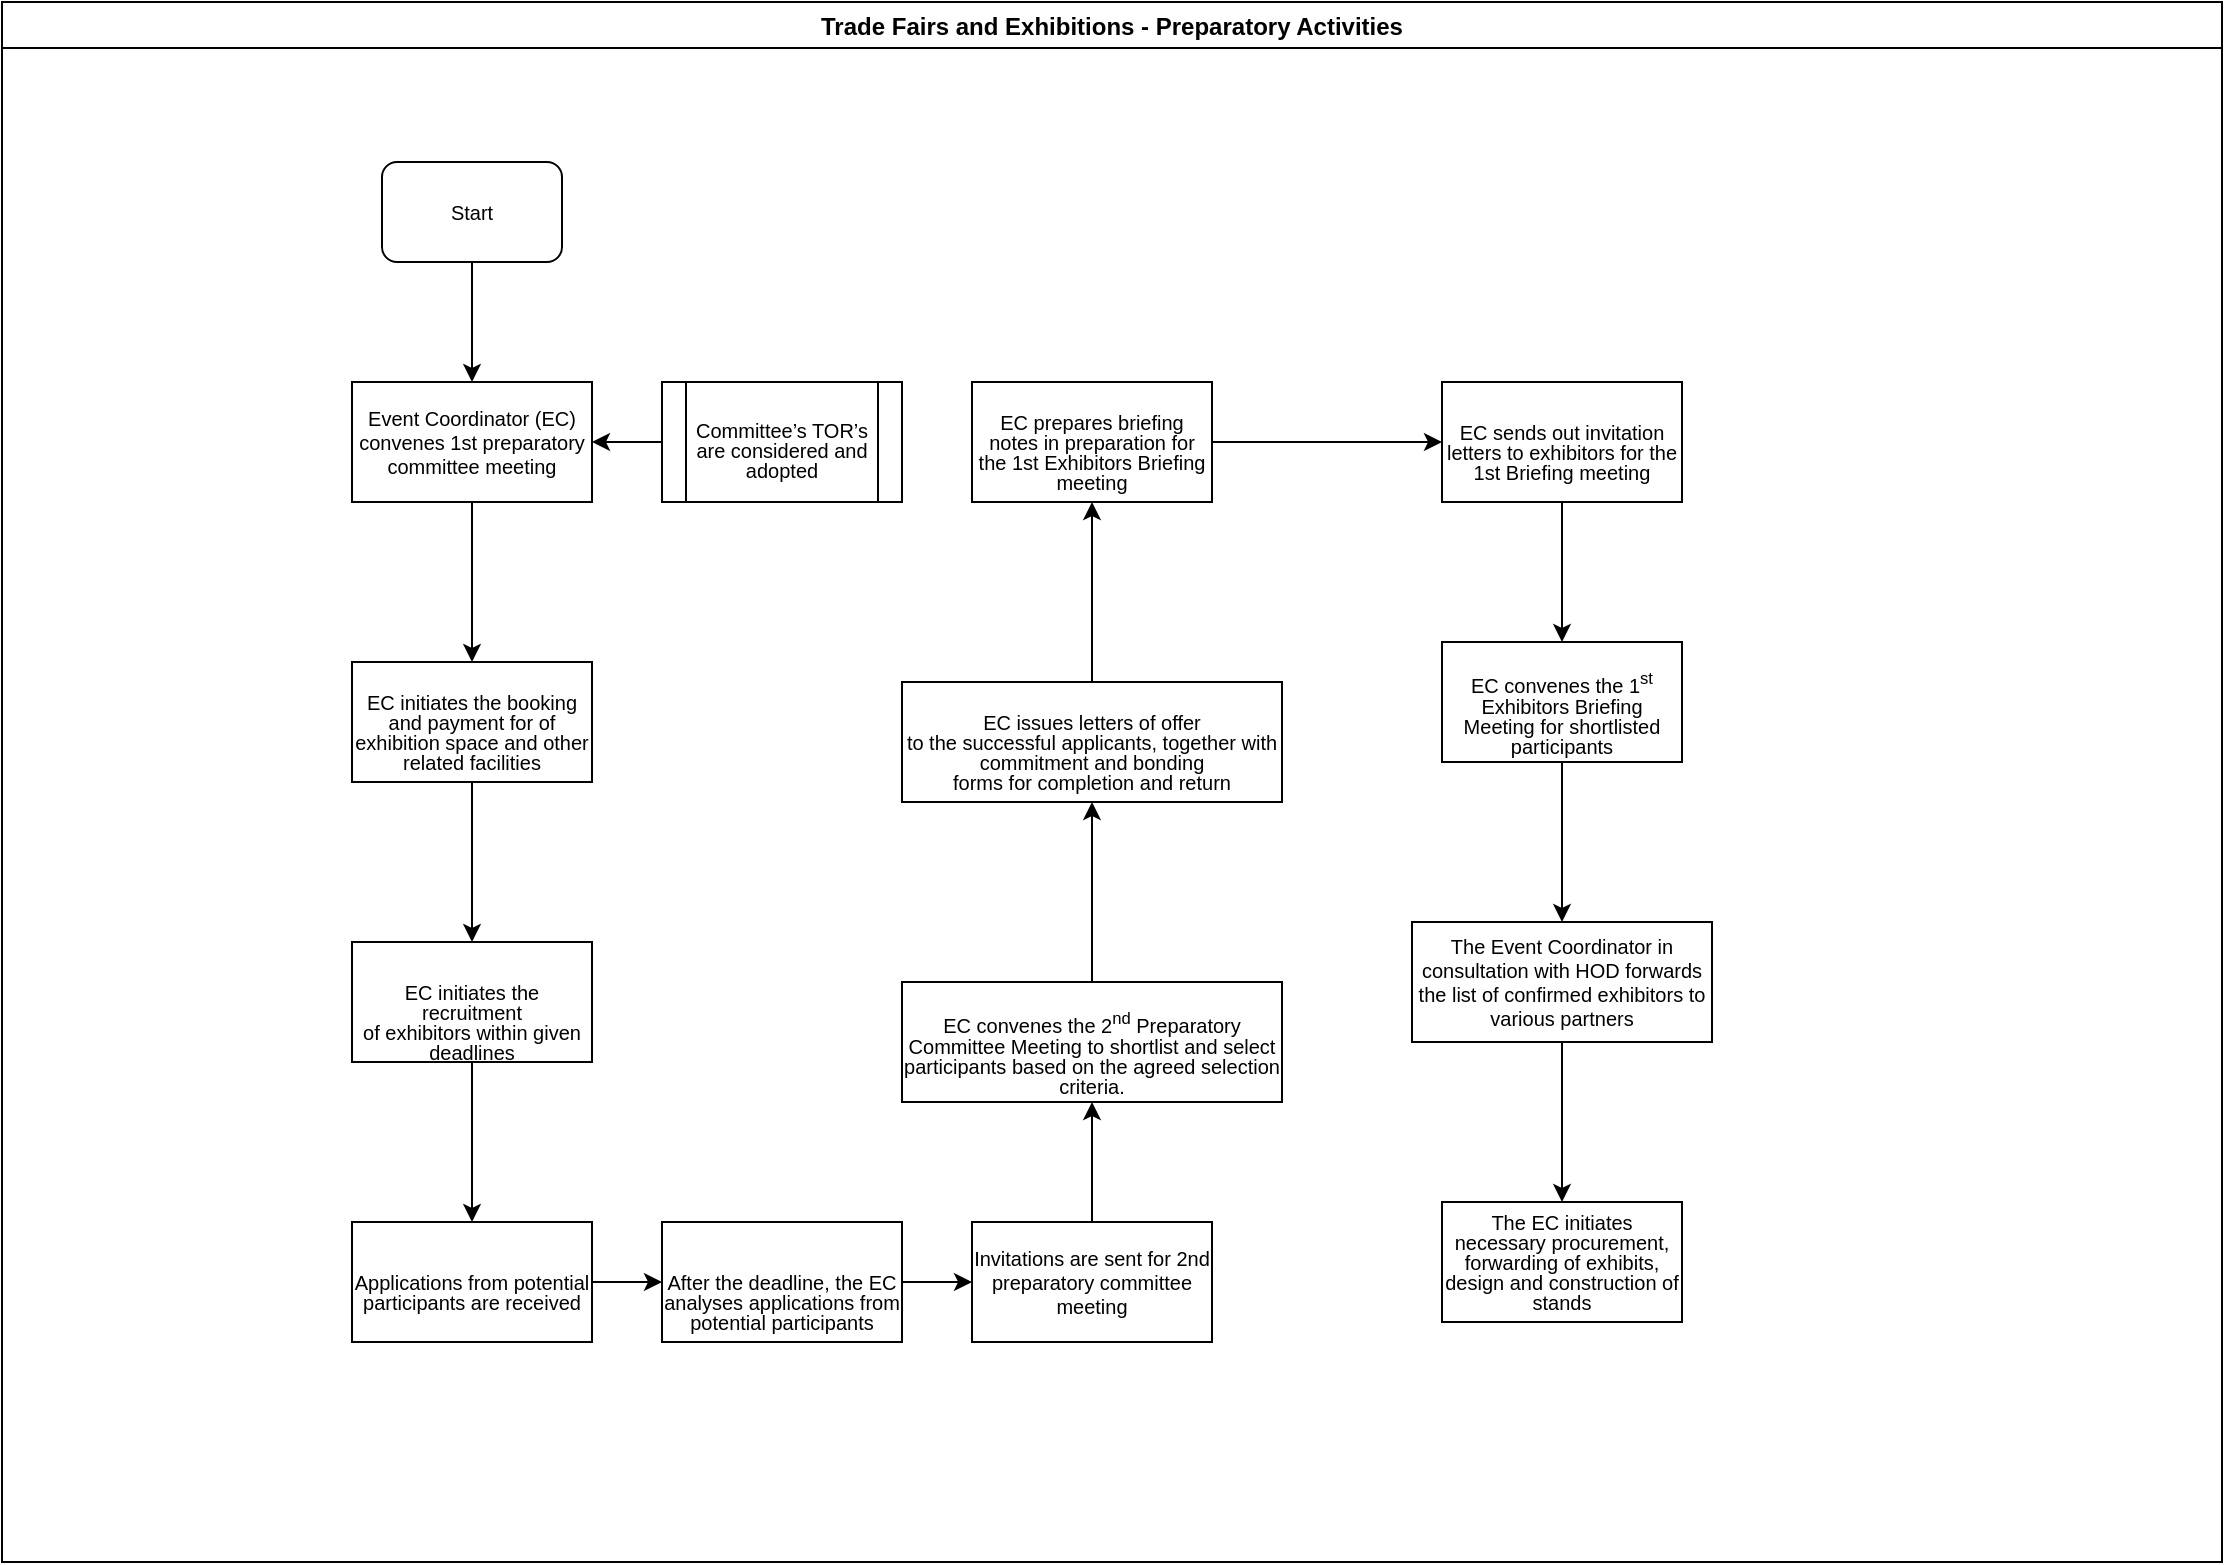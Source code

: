<mxfile version="13.7.1" type="github">
  <diagram id="VyclkDzrTjf0wuCmbSBq" name="Page-1">
    <mxGraphModel dx="910" dy="487" grid="1" gridSize="10" guides="1" tooltips="1" connect="1" arrows="1" fold="1" page="1" pageScale="1" pageWidth="1169" pageHeight="827" math="0" shadow="0">
      <root>
        <mxCell id="0" />
        <mxCell id="1" parent="0" />
        <mxCell id="BOvM9oNE_HO5xxUdQuAv-1" value="Trade Fairs and Exhibitions - Preparatory Activities" style="swimlane;" vertex="1" parent="1">
          <mxGeometry x="10" y="20" width="1110" height="780" as="geometry" />
        </mxCell>
        <mxCell id="BOvM9oNE_HO5xxUdQuAv-2" value="Start" style="rounded=1;whiteSpace=wrap;html=1;fontSize=10;" vertex="1" parent="BOvM9oNE_HO5xxUdQuAv-1">
          <mxGeometry x="190" y="80" width="90" height="50" as="geometry" />
        </mxCell>
        <mxCell id="BOvM9oNE_HO5xxUdQuAv-5" value="Event Coordinator (EC) convenes 1st preparatory committee meeting" style="rounded=0;whiteSpace=wrap;html=1;fontSize=10;" vertex="1" parent="BOvM9oNE_HO5xxUdQuAv-1">
          <mxGeometry x="175" y="190" width="120" height="60" as="geometry" />
        </mxCell>
        <mxCell id="BOvM9oNE_HO5xxUdQuAv-4" value="" style="edgeStyle=orthogonalEdgeStyle;rounded=0;orthogonalLoop=1;jettySize=auto;html=1;entryX=0.5;entryY=0;entryDx=0;entryDy=0;" edge="1" parent="BOvM9oNE_HO5xxUdQuAv-1" source="BOvM9oNE_HO5xxUdQuAv-2" target="BOvM9oNE_HO5xxUdQuAv-5">
          <mxGeometry relative="1" as="geometry">
            <mxPoint x="235" y="195" as="targetPoint" />
          </mxGeometry>
        </mxCell>
        <mxCell id="BOvM9oNE_HO5xxUdQuAv-8" value="" style="edgeStyle=orthogonalEdgeStyle;rounded=0;orthogonalLoop=1;jettySize=auto;html=1;fontSize=10;entryX=1;entryY=0.5;entryDx=0;entryDy=0;exitX=0;exitY=0.5;exitDx=0;exitDy=0;" edge="1" parent="BOvM9oNE_HO5xxUdQuAv-1" source="BOvM9oNE_HO5xxUdQuAv-9" target="BOvM9oNE_HO5xxUdQuAv-5">
          <mxGeometry relative="1" as="geometry">
            <mxPoint x="380" y="220" as="sourcePoint" />
            <mxPoint x="290" y="220" as="targetPoint" />
          </mxGeometry>
        </mxCell>
        <mxCell id="BOvM9oNE_HO5xxUdQuAv-9" value="&lt;p style=&quot;margin-bottom: 0in ; line-height: 100%&quot;&gt;&lt;br/&gt;&lt;font face=&quot;Arial, serif&quot;&gt;Committee’s TOR’s are considered and&lt;br/&gt;adopted&lt;/font&gt;&lt;/p&gt;&lt;br/&gt;" style="shape=process;whiteSpace=wrap;html=1;backgroundOutline=1;fontSize=10;" vertex="1" parent="BOvM9oNE_HO5xxUdQuAv-1">
          <mxGeometry x="330" y="190" width="120" height="60" as="geometry" />
        </mxCell>
        <mxCell id="BOvM9oNE_HO5xxUdQuAv-16" value="&lt;p style=&quot;margin-bottom: 0in ; line-height: 100%&quot;&gt;&lt;br&gt;&lt;font face=&quot;Arial, serif&quot;&gt;After the deadline, the EC&lt;br&gt;analyses applications from potential participants&lt;/font&gt;&lt;/p&gt;" style="whiteSpace=wrap;html=1;rounded=0;fontSize=10;" vertex="1" parent="BOvM9oNE_HO5xxUdQuAv-1">
          <mxGeometry x="330" y="610" width="120" height="60" as="geometry" />
        </mxCell>
        <mxCell id="BOvM9oNE_HO5xxUdQuAv-18" value="Invitations are sent for 2nd preparatory committee meeting" style="whiteSpace=wrap;html=1;rounded=0;fontSize=10;" vertex="1" parent="BOvM9oNE_HO5xxUdQuAv-1">
          <mxGeometry x="485" y="610" width="120" height="60" as="geometry" />
        </mxCell>
        <mxCell id="BOvM9oNE_HO5xxUdQuAv-19" value="" style="edgeStyle=orthogonalEdgeStyle;rounded=0;orthogonalLoop=1;jettySize=auto;html=1;fontSize=10;" edge="1" parent="BOvM9oNE_HO5xxUdQuAv-1" source="BOvM9oNE_HO5xxUdQuAv-16" target="BOvM9oNE_HO5xxUdQuAv-18">
          <mxGeometry relative="1" as="geometry" />
        </mxCell>
        <mxCell id="BOvM9oNE_HO5xxUdQuAv-20" value="&lt;p style=&quot;margin-bottom: 0in ; line-height: 100%&quot;&gt;&lt;font face=&quot;Arial, serif&quot;&gt;EC convenes the &lt;/font&gt;&lt;font face=&quot;Arial, serif&quot;&gt;2&lt;/font&gt;&lt;sup&gt;&lt;font face=&quot;Arial, serif&quot;&gt;nd&lt;/font&gt;&lt;/sup&gt;&lt;font face=&quot;Arial, serif&quot;&gt; Preparatory Committee Meeting&lt;/font&gt;&lt;font face=&quot;Arial, serif&quot;&gt; to shortlist and select participants based on the agreed selection criteria.&lt;/font&gt;&lt;/p&gt;" style="whiteSpace=wrap;html=1;rounded=0;fontSize=10;" vertex="1" parent="BOvM9oNE_HO5xxUdQuAv-1">
          <mxGeometry x="450" y="490" width="190" height="60" as="geometry" />
        </mxCell>
        <mxCell id="BOvM9oNE_HO5xxUdQuAv-21" value="" style="edgeStyle=orthogonalEdgeStyle;rounded=0;orthogonalLoop=1;jettySize=auto;html=1;fontSize=10;" edge="1" parent="BOvM9oNE_HO5xxUdQuAv-1" source="BOvM9oNE_HO5xxUdQuAv-18" target="BOvM9oNE_HO5xxUdQuAv-20">
          <mxGeometry relative="1" as="geometry" />
        </mxCell>
        <mxCell id="BOvM9oNE_HO5xxUdQuAv-24" value="&lt;p style=&quot;margin-bottom: 0in ; line-height: 100%&quot;&gt;&lt;font face=&quot;Arial, serif&quot;&gt;EC prepares briefing notes in preparation for the 1st Exhibitors Briefing meeting&lt;/font&gt;&lt;/p&gt;" style="whiteSpace=wrap;html=1;rounded=0;fontSize=10;" vertex="1" parent="BOvM9oNE_HO5xxUdQuAv-1">
          <mxGeometry x="485" y="190" width="120" height="60" as="geometry" />
        </mxCell>
        <mxCell id="BOvM9oNE_HO5xxUdQuAv-22" value="&lt;p style=&quot;margin-bottom: 0in ; line-height: 100%&quot;&gt;&lt;font face=&quot;Arial, serif&quot;&gt;EC issues letters of offer&lt;br&gt;to the successful applicants, together with commitment and bonding&lt;br&gt;forms for completion and return&lt;/font&gt;&lt;/p&gt;" style="whiteSpace=wrap;html=1;rounded=0;fontSize=10;" vertex="1" parent="BOvM9oNE_HO5xxUdQuAv-1">
          <mxGeometry x="450" y="340" width="190" height="60" as="geometry" />
        </mxCell>
        <mxCell id="BOvM9oNE_HO5xxUdQuAv-23" value="" style="edgeStyle=orthogonalEdgeStyle;rounded=0;orthogonalLoop=1;jettySize=auto;html=1;fontSize=10;" edge="1" parent="BOvM9oNE_HO5xxUdQuAv-1" source="BOvM9oNE_HO5xxUdQuAv-20" target="BOvM9oNE_HO5xxUdQuAv-22">
          <mxGeometry relative="1" as="geometry" />
        </mxCell>
        <mxCell id="BOvM9oNE_HO5xxUdQuAv-25" value="" style="edgeStyle=orthogonalEdgeStyle;rounded=0;orthogonalLoop=1;jettySize=auto;html=1;fontSize=10;" edge="1" parent="BOvM9oNE_HO5xxUdQuAv-1" source="BOvM9oNE_HO5xxUdQuAv-22" target="BOvM9oNE_HO5xxUdQuAv-24">
          <mxGeometry relative="1" as="geometry" />
        </mxCell>
        <mxCell id="BOvM9oNE_HO5xxUdQuAv-26" value="&lt;p style=&quot;margin-bottom: 0in ; line-height: 100%&quot;&gt;&lt;font face=&quot;Arial, serif&quot;&gt;EC sends out invitation letters to exhibitors for the 1st Briefing meeting&lt;/font&gt;&lt;/p&gt;" style="whiteSpace=wrap;html=1;rounded=0;fontSize=10;" vertex="1" parent="BOvM9oNE_HO5xxUdQuAv-1">
          <mxGeometry x="720" y="190" width="120" height="60" as="geometry" />
        </mxCell>
        <mxCell id="BOvM9oNE_HO5xxUdQuAv-27" value="" style="edgeStyle=orthogonalEdgeStyle;rounded=0;orthogonalLoop=1;jettySize=auto;html=1;fontSize=10;" edge="1" parent="BOvM9oNE_HO5xxUdQuAv-1" source="BOvM9oNE_HO5xxUdQuAv-24" target="BOvM9oNE_HO5xxUdQuAv-26">
          <mxGeometry relative="1" as="geometry" />
        </mxCell>
        <mxCell id="BOvM9oNE_HO5xxUdQuAv-28" value="&lt;p style=&quot;margin-bottom: 0in ; line-height: 100%&quot;&gt;&lt;font face=&quot;Arial, serif&quot;&gt;EC convenes the &lt;/font&gt;&lt;font face=&quot;Arial, serif&quot;&gt;1&lt;/font&gt;&lt;sup&gt;&lt;font face=&quot;Arial, serif&quot;&gt;st&lt;/font&gt;&lt;/sup&gt;&lt;font face=&quot;Arial, serif&quot;&gt; Exhibitors Briefing Meeting&lt;/font&gt;&lt;font face=&quot;Arial, serif&quot;&gt; for shortlisted participants&lt;/font&gt;&lt;/p&gt;" style="whiteSpace=wrap;html=1;rounded=0;fontSize=10;" vertex="1" parent="BOvM9oNE_HO5xxUdQuAv-1">
          <mxGeometry x="720" y="320" width="120" height="60" as="geometry" />
        </mxCell>
        <mxCell id="BOvM9oNE_HO5xxUdQuAv-29" value="" style="edgeStyle=orthogonalEdgeStyle;rounded=0;orthogonalLoop=1;jettySize=auto;html=1;fontSize=10;" edge="1" parent="BOvM9oNE_HO5xxUdQuAv-1" source="BOvM9oNE_HO5xxUdQuAv-26" target="BOvM9oNE_HO5xxUdQuAv-28">
          <mxGeometry relative="1" as="geometry" />
        </mxCell>
        <mxCell id="BOvM9oNE_HO5xxUdQuAv-32" value="&lt;p style=&quot;margin-bottom: 0.19in ; line-height: 100% ; font-size: 10px&quot; lang=&quot;en-US&quot;&gt;&lt;br style=&quot;font-size: 10px&quot;&gt;&lt;font style=&quot;font-size: 10px&quot; face=&quot;Times New Roman, serif&quot;&gt;&lt;font style=&quot;font-size: 10px&quot;&gt;&lt;font style=&quot;font-size: 10px&quot; face=&quot;Arial, serif&quot;&gt;&lt;font style=&quot;font-size: 10px&quot;&gt;The EC initiates necessary procurement, forwarding of exhibits, design and construction of stands&lt;/font&gt;&lt;/font&gt;&lt;/font&gt;&lt;/font&gt;&lt;br style=&quot;font-size: 10px&quot;&gt;&lt;/p&gt;" style="whiteSpace=wrap;html=1;rounded=0;fontSize=10;" vertex="1" parent="BOvM9oNE_HO5xxUdQuAv-1">
          <mxGeometry x="720" y="600" width="120" height="60" as="geometry" />
        </mxCell>
        <mxCell id="BOvM9oNE_HO5xxUdQuAv-13" value="" style="edgeStyle=orthogonalEdgeStyle;rounded=0;orthogonalLoop=1;jettySize=auto;html=1;fontSize=10;" edge="1" parent="1" source="BOvM9oNE_HO5xxUdQuAv-10" target="BOvM9oNE_HO5xxUdQuAv-12">
          <mxGeometry relative="1" as="geometry" />
        </mxCell>
        <mxCell id="BOvM9oNE_HO5xxUdQuAv-10" value="&lt;p style=&quot;margin-bottom: 0in ; line-height: 100%&quot;&gt;&lt;font face=&quot;Arial, serif&quot;&gt;EC initiates the booking and payment for  of exhibition space and other related facilities&lt;/font&gt;&lt;/p&gt;" style="whiteSpace=wrap;html=1;rounded=0;fontSize=10;" vertex="1" parent="1">
          <mxGeometry x="185" y="350" width="120" height="60" as="geometry" />
        </mxCell>
        <mxCell id="BOvM9oNE_HO5xxUdQuAv-11" value="" style="edgeStyle=orthogonalEdgeStyle;rounded=0;orthogonalLoop=1;jettySize=auto;html=1;fontSize=10;" edge="1" parent="1" source="BOvM9oNE_HO5xxUdQuAv-5" target="BOvM9oNE_HO5xxUdQuAv-10">
          <mxGeometry relative="1" as="geometry" />
        </mxCell>
        <mxCell id="BOvM9oNE_HO5xxUdQuAv-15" value="" style="edgeStyle=orthogonalEdgeStyle;rounded=0;orthogonalLoop=1;jettySize=auto;html=1;fontSize=10;" edge="1" parent="1" source="BOvM9oNE_HO5xxUdQuAv-12" target="BOvM9oNE_HO5xxUdQuAv-14">
          <mxGeometry relative="1" as="geometry" />
        </mxCell>
        <mxCell id="BOvM9oNE_HO5xxUdQuAv-12" value="&lt;p style=&quot;margin-bottom: 0in ; line-height: 100%&quot;&gt;&lt;br&gt;&lt;font face=&quot;Arial, serif&quot;&gt;EC initiates the recruitment&lt;br&gt;of exhibitors within given deadlines&lt;/font&gt;&lt;/p&gt;" style="whiteSpace=wrap;html=1;rounded=0;fontSize=10;" vertex="1" parent="1">
          <mxGeometry x="185" y="490" width="120" height="60" as="geometry" />
        </mxCell>
        <mxCell id="BOvM9oNE_HO5xxUdQuAv-17" value="" style="edgeStyle=orthogonalEdgeStyle;rounded=0;orthogonalLoop=1;jettySize=auto;html=1;fontSize=10;" edge="1" parent="1" source="BOvM9oNE_HO5xxUdQuAv-14" target="BOvM9oNE_HO5xxUdQuAv-16">
          <mxGeometry relative="1" as="geometry" />
        </mxCell>
        <mxCell id="BOvM9oNE_HO5xxUdQuAv-14" value="&lt;p style=&quot;margin-bottom: 0in ; line-height: 100%&quot;&gt;&lt;font face=&quot;Arial, serif&quot;&gt;Applications from potential participants are received&lt;/font&gt;&lt;/p&gt;" style="whiteSpace=wrap;html=1;rounded=0;fontSize=10;" vertex="1" parent="1">
          <mxGeometry x="185" y="630" width="120" height="60" as="geometry" />
        </mxCell>
        <mxCell id="BOvM9oNE_HO5xxUdQuAv-31" value="" style="edgeStyle=orthogonalEdgeStyle;rounded=0;orthogonalLoop=1;jettySize=auto;html=1;fontSize=10;" edge="1" parent="1" source="BOvM9oNE_HO5xxUdQuAv-28" target="BOvM9oNE_HO5xxUdQuAv-30">
          <mxGeometry relative="1" as="geometry" />
        </mxCell>
        <mxCell id="BOvM9oNE_HO5xxUdQuAv-33" value="" style="edgeStyle=orthogonalEdgeStyle;rounded=0;orthogonalLoop=1;jettySize=auto;html=1;fontSize=10;" edge="1" parent="1" source="BOvM9oNE_HO5xxUdQuAv-30" target="BOvM9oNE_HO5xxUdQuAv-32">
          <mxGeometry relative="1" as="geometry" />
        </mxCell>
        <mxCell id="BOvM9oNE_HO5xxUdQuAv-30" value="The Event Coordinator in consultation with HOD forwards the list of confirmed exhibitors to various partners" style="whiteSpace=wrap;html=1;rounded=0;fontSize=10;" vertex="1" parent="1">
          <mxGeometry x="715" y="480" width="150" height="60" as="geometry" />
        </mxCell>
      </root>
    </mxGraphModel>
  </diagram>
</mxfile>
